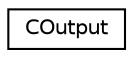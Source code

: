 digraph "Graphical Class Hierarchy"
{
  edge [fontname="Helvetica",fontsize="10",labelfontname="Helvetica",labelfontsize="10"];
  node [fontname="Helvetica",fontsize="10",shape=record];
  rankdir="LR";
  Node0 [label="COutput",height=0.2,width=0.4,color="black", fillcolor="white", style="filled",URL="$d7/d07/class_c_output.html"];
}
